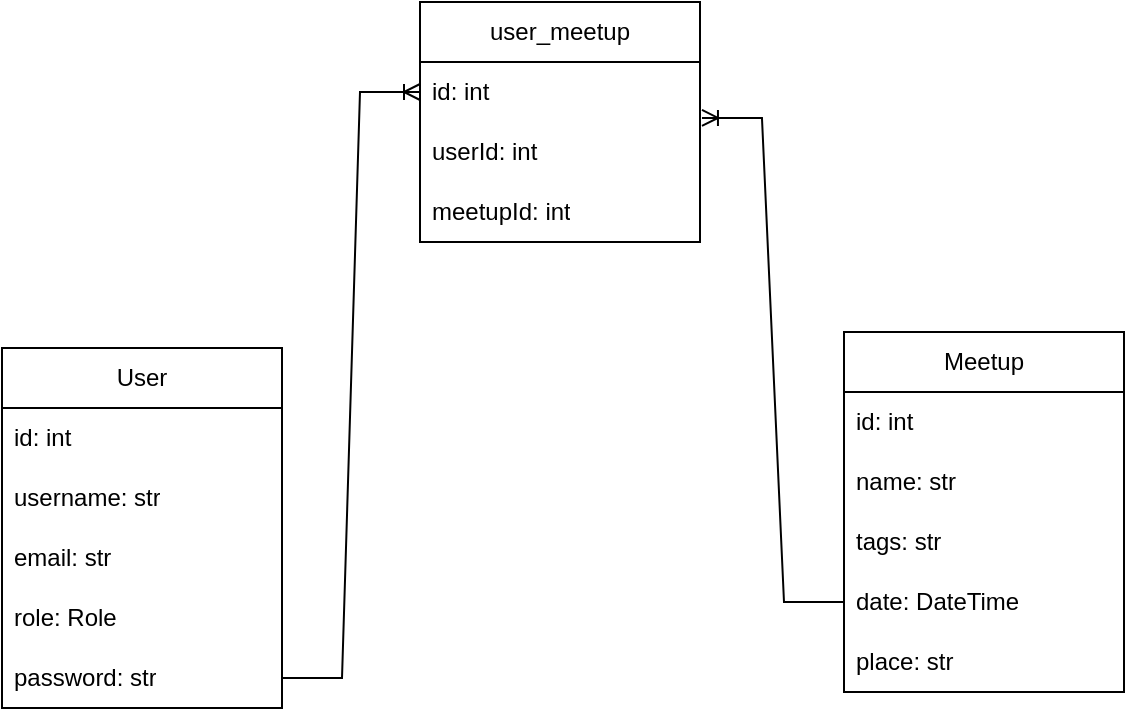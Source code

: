 <mxfile version="24.5.5" type="device">
  <diagram name="Страница — 1" id="NClYRltcYkOUAaK2yedg">
    <mxGraphModel dx="1114" dy="1193" grid="0" gridSize="10" guides="1" tooltips="1" connect="1" arrows="1" fold="1" page="0" pageScale="1" pageWidth="827" pageHeight="1169" math="0" shadow="0">
      <root>
        <mxCell id="0" />
        <mxCell id="1" parent="0" />
        <mxCell id="HSaeH0Kaks5yUXuTtqa2-1" value="User" style="swimlane;fontStyle=0;childLayout=stackLayout;horizontal=1;startSize=30;horizontalStack=0;resizeParent=1;resizeParentMax=0;resizeLast=0;collapsible=1;marginBottom=0;whiteSpace=wrap;html=1;" parent="1" vertex="1">
          <mxGeometry x="-70" y="130" width="140" height="180" as="geometry" />
        </mxCell>
        <mxCell id="HSaeH0Kaks5yUXuTtqa2-2" value="id: int" style="text;strokeColor=none;fillColor=none;align=left;verticalAlign=middle;spacingLeft=4;spacingRight=4;overflow=hidden;points=[[0,0.5],[1,0.5]];portConstraint=eastwest;rotatable=0;whiteSpace=wrap;html=1;" parent="HSaeH0Kaks5yUXuTtqa2-1" vertex="1">
          <mxGeometry y="30" width="140" height="30" as="geometry" />
        </mxCell>
        <mxCell id="HSaeH0Kaks5yUXuTtqa2-3" value="username: str" style="text;strokeColor=none;fillColor=none;align=left;verticalAlign=middle;spacingLeft=4;spacingRight=4;overflow=hidden;points=[[0,0.5],[1,0.5]];portConstraint=eastwest;rotatable=0;whiteSpace=wrap;html=1;" parent="HSaeH0Kaks5yUXuTtqa2-1" vertex="1">
          <mxGeometry y="60" width="140" height="30" as="geometry" />
        </mxCell>
        <mxCell id="HSaeH0Kaks5yUXuTtqa2-4" value="email: str" style="text;strokeColor=none;fillColor=none;align=left;verticalAlign=middle;spacingLeft=4;spacingRight=4;overflow=hidden;points=[[0,0.5],[1,0.5]];portConstraint=eastwest;rotatable=0;whiteSpace=wrap;html=1;" parent="HSaeH0Kaks5yUXuTtqa2-1" vertex="1">
          <mxGeometry y="90" width="140" height="30" as="geometry" />
        </mxCell>
        <mxCell id="HSaeH0Kaks5yUXuTtqa2-5" value="role: Role" style="text;strokeColor=none;fillColor=none;align=left;verticalAlign=middle;spacingLeft=4;spacingRight=4;overflow=hidden;points=[[0,0.5],[1,0.5]];portConstraint=eastwest;rotatable=0;whiteSpace=wrap;html=1;" parent="HSaeH0Kaks5yUXuTtqa2-1" vertex="1">
          <mxGeometry y="120" width="140" height="30" as="geometry" />
        </mxCell>
        <mxCell id="HSaeH0Kaks5yUXuTtqa2-7" value="password: str" style="text;strokeColor=none;fillColor=none;align=left;verticalAlign=middle;spacingLeft=4;spacingRight=4;overflow=hidden;points=[[0,0.5],[1,0.5]];portConstraint=eastwest;rotatable=0;whiteSpace=wrap;html=1;" parent="HSaeH0Kaks5yUXuTtqa2-1" vertex="1">
          <mxGeometry y="150" width="140" height="30" as="geometry" />
        </mxCell>
        <mxCell id="HSaeH0Kaks5yUXuTtqa2-8" value="Meetup" style="swimlane;fontStyle=0;childLayout=stackLayout;horizontal=1;startSize=30;horizontalStack=0;resizeParent=1;resizeParentMax=0;resizeLast=0;collapsible=1;marginBottom=0;whiteSpace=wrap;html=1;" parent="1" vertex="1">
          <mxGeometry x="351" y="122" width="140" height="180" as="geometry" />
        </mxCell>
        <mxCell id="HSaeH0Kaks5yUXuTtqa2-9" value="id: int" style="text;strokeColor=none;fillColor=none;align=left;verticalAlign=middle;spacingLeft=4;spacingRight=4;overflow=hidden;points=[[0,0.5],[1,0.5]];portConstraint=eastwest;rotatable=0;whiteSpace=wrap;html=1;" parent="HSaeH0Kaks5yUXuTtqa2-8" vertex="1">
          <mxGeometry y="30" width="140" height="30" as="geometry" />
        </mxCell>
        <mxCell id="HSaeH0Kaks5yUXuTtqa2-10" value="name: str" style="text;strokeColor=none;fillColor=none;align=left;verticalAlign=middle;spacingLeft=4;spacingRight=4;overflow=hidden;points=[[0,0.5],[1,0.5]];portConstraint=eastwest;rotatable=0;whiteSpace=wrap;html=1;" parent="HSaeH0Kaks5yUXuTtqa2-8" vertex="1">
          <mxGeometry y="60" width="140" height="30" as="geometry" />
        </mxCell>
        <mxCell id="HSaeH0Kaks5yUXuTtqa2-11" value="tags: str" style="text;strokeColor=none;fillColor=none;align=left;verticalAlign=middle;spacingLeft=4;spacingRight=4;overflow=hidden;points=[[0,0.5],[1,0.5]];portConstraint=eastwest;rotatable=0;whiteSpace=wrap;html=1;" parent="HSaeH0Kaks5yUXuTtqa2-8" vertex="1">
          <mxGeometry y="90" width="140" height="30" as="geometry" />
        </mxCell>
        <mxCell id="HSaeH0Kaks5yUXuTtqa2-12" value="date: DateTime" style="text;strokeColor=none;fillColor=none;align=left;verticalAlign=middle;spacingLeft=4;spacingRight=4;overflow=hidden;points=[[0,0.5],[1,0.5]];portConstraint=eastwest;rotatable=0;whiteSpace=wrap;html=1;" parent="HSaeH0Kaks5yUXuTtqa2-8" vertex="1">
          <mxGeometry y="120" width="140" height="30" as="geometry" />
        </mxCell>
        <mxCell id="HSaeH0Kaks5yUXuTtqa2-13" value="place: str" style="text;strokeColor=none;fillColor=none;align=left;verticalAlign=middle;spacingLeft=4;spacingRight=4;overflow=hidden;points=[[0,0.5],[1,0.5]];portConstraint=eastwest;rotatable=0;whiteSpace=wrap;html=1;" parent="HSaeH0Kaks5yUXuTtqa2-8" vertex="1">
          <mxGeometry y="150" width="140" height="30" as="geometry" />
        </mxCell>
        <mxCell id="Lp2-t5oxtaY2eT7Y8e-m-1" value="user_meetup" style="swimlane;fontStyle=0;childLayout=stackLayout;horizontal=1;startSize=30;horizontalStack=0;resizeParent=1;resizeParentMax=0;resizeLast=0;collapsible=1;marginBottom=0;whiteSpace=wrap;html=1;" vertex="1" parent="1">
          <mxGeometry x="139" y="-43" width="140" height="120" as="geometry" />
        </mxCell>
        <mxCell id="Lp2-t5oxtaY2eT7Y8e-m-2" value="id: int" style="text;strokeColor=none;fillColor=none;align=left;verticalAlign=middle;spacingLeft=4;spacingRight=4;overflow=hidden;points=[[0,0.5],[1,0.5]];portConstraint=eastwest;rotatable=0;whiteSpace=wrap;html=1;" vertex="1" parent="Lp2-t5oxtaY2eT7Y8e-m-1">
          <mxGeometry y="30" width="140" height="30" as="geometry" />
        </mxCell>
        <mxCell id="Lp2-t5oxtaY2eT7Y8e-m-3" value="userId: int" style="text;strokeColor=none;fillColor=none;align=left;verticalAlign=middle;spacingLeft=4;spacingRight=4;overflow=hidden;points=[[0,0.5],[1,0.5]];portConstraint=eastwest;rotatable=0;whiteSpace=wrap;html=1;" vertex="1" parent="Lp2-t5oxtaY2eT7Y8e-m-1">
          <mxGeometry y="60" width="140" height="30" as="geometry" />
        </mxCell>
        <mxCell id="Lp2-t5oxtaY2eT7Y8e-m-4" value="meetupId: int" style="text;strokeColor=none;fillColor=none;align=left;verticalAlign=middle;spacingLeft=4;spacingRight=4;overflow=hidden;points=[[0,0.5],[1,0.5]];portConstraint=eastwest;rotatable=0;whiteSpace=wrap;html=1;" vertex="1" parent="Lp2-t5oxtaY2eT7Y8e-m-1">
          <mxGeometry y="90" width="140" height="30" as="geometry" />
        </mxCell>
        <mxCell id="Lp2-t5oxtaY2eT7Y8e-m-5" value="" style="edgeStyle=entityRelationEdgeStyle;fontSize=12;html=1;endArrow=ERoneToMany;rounded=0;exitX=1;exitY=0.5;exitDx=0;exitDy=0;entryX=0;entryY=0.5;entryDx=0;entryDy=0;" edge="1" parent="1" source="HSaeH0Kaks5yUXuTtqa2-7" target="Lp2-t5oxtaY2eT7Y8e-m-2">
          <mxGeometry width="100" height="100" relative="1" as="geometry">
            <mxPoint x="130" y="201" as="sourcePoint" />
            <mxPoint x="230" y="101" as="targetPoint" />
          </mxGeometry>
        </mxCell>
        <mxCell id="Lp2-t5oxtaY2eT7Y8e-m-6" value="" style="edgeStyle=entityRelationEdgeStyle;fontSize=12;html=1;endArrow=ERoneToMany;rounded=0;exitX=0;exitY=0.5;exitDx=0;exitDy=0;entryX=1.007;entryY=-0.067;entryDx=0;entryDy=0;entryPerimeter=0;" edge="1" parent="1" source="HSaeH0Kaks5yUXuTtqa2-12" target="Lp2-t5oxtaY2eT7Y8e-m-3">
          <mxGeometry width="100" height="100" relative="1" as="geometry">
            <mxPoint x="130" y="201" as="sourcePoint" />
            <mxPoint x="230" y="101" as="targetPoint" />
          </mxGeometry>
        </mxCell>
      </root>
    </mxGraphModel>
  </diagram>
</mxfile>
